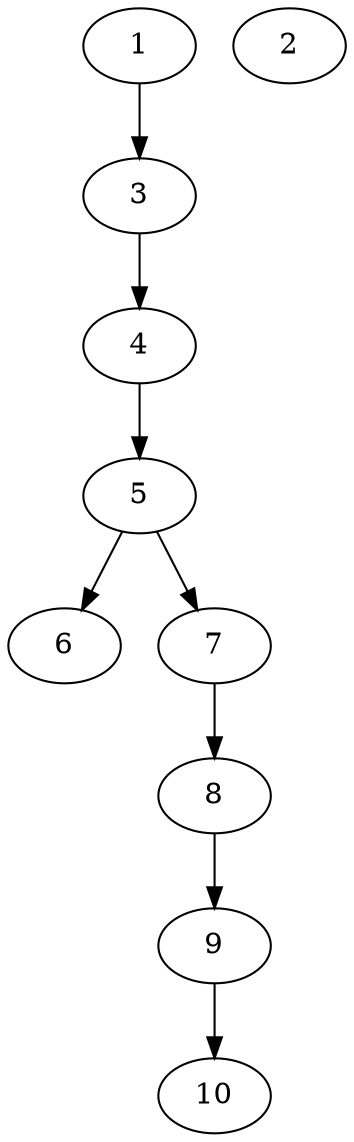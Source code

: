 // DAG (tier=1-easy, mode=data, n=10, ccr=0.303, fat=0.386, density=0.299, regular=0.722, jump=0.004, mindata=1048576, maxdata=8388608)
// DAG automatically generated by daggen at Sun Aug 24 16:33:32 2025
// /home/ermia/Project/Environments/daggen/bin/daggen --dot --ccr 0.303 --fat 0.386 --regular 0.722 --density 0.299 --jump 0.004 --mindata 1048576 --maxdata 8388608 -n 10 
digraph G {
  1 [size="990044012137302", alpha="0.07", expect_size="495022006068651"]
  1 -> 3 [size ="35356380495872"]
  2 [size="246124097329692672000", alpha="0.14", expect_size="123062048664846336000"]
  3 [size="25756428285767581696", alpha="0.00", expect_size="12878214142883790848"]
  3 -> 4 [size ="69771877941248"]
  4 [size="1354408878988261", alpha="0.12", expect_size="677204439494130"]
  4 -> 5 [size ="26488950751232"]
  5 [size="47270807656709750784", alpha="0.11", expect_size="23635403828354875392"]
  5 -> 6 [size ="104588837388288"]
  5 -> 7 [size ="104588837388288"]
  6 [size="45408202331464400896", alpha="0.00", expect_size="22704101165732200448"]
  7 [size="345098439071097984", alpha="0.04", expect_size="172549219535548992"]
  7 -> 8 [size ="224478554488832"]
  8 [size="18149828752605528", alpha="0.18", expect_size="9074914376302764"]
  8 -> 9 [size ="333895799144448"]
  9 [size="47735665151425432", alpha="0.18", expect_size="23867832575712716"]
  9 -> 10 [size ="46326087680000"]
  10 [size="540123181685667790848", alpha="0.05", expect_size="270061590842833895424"]
}